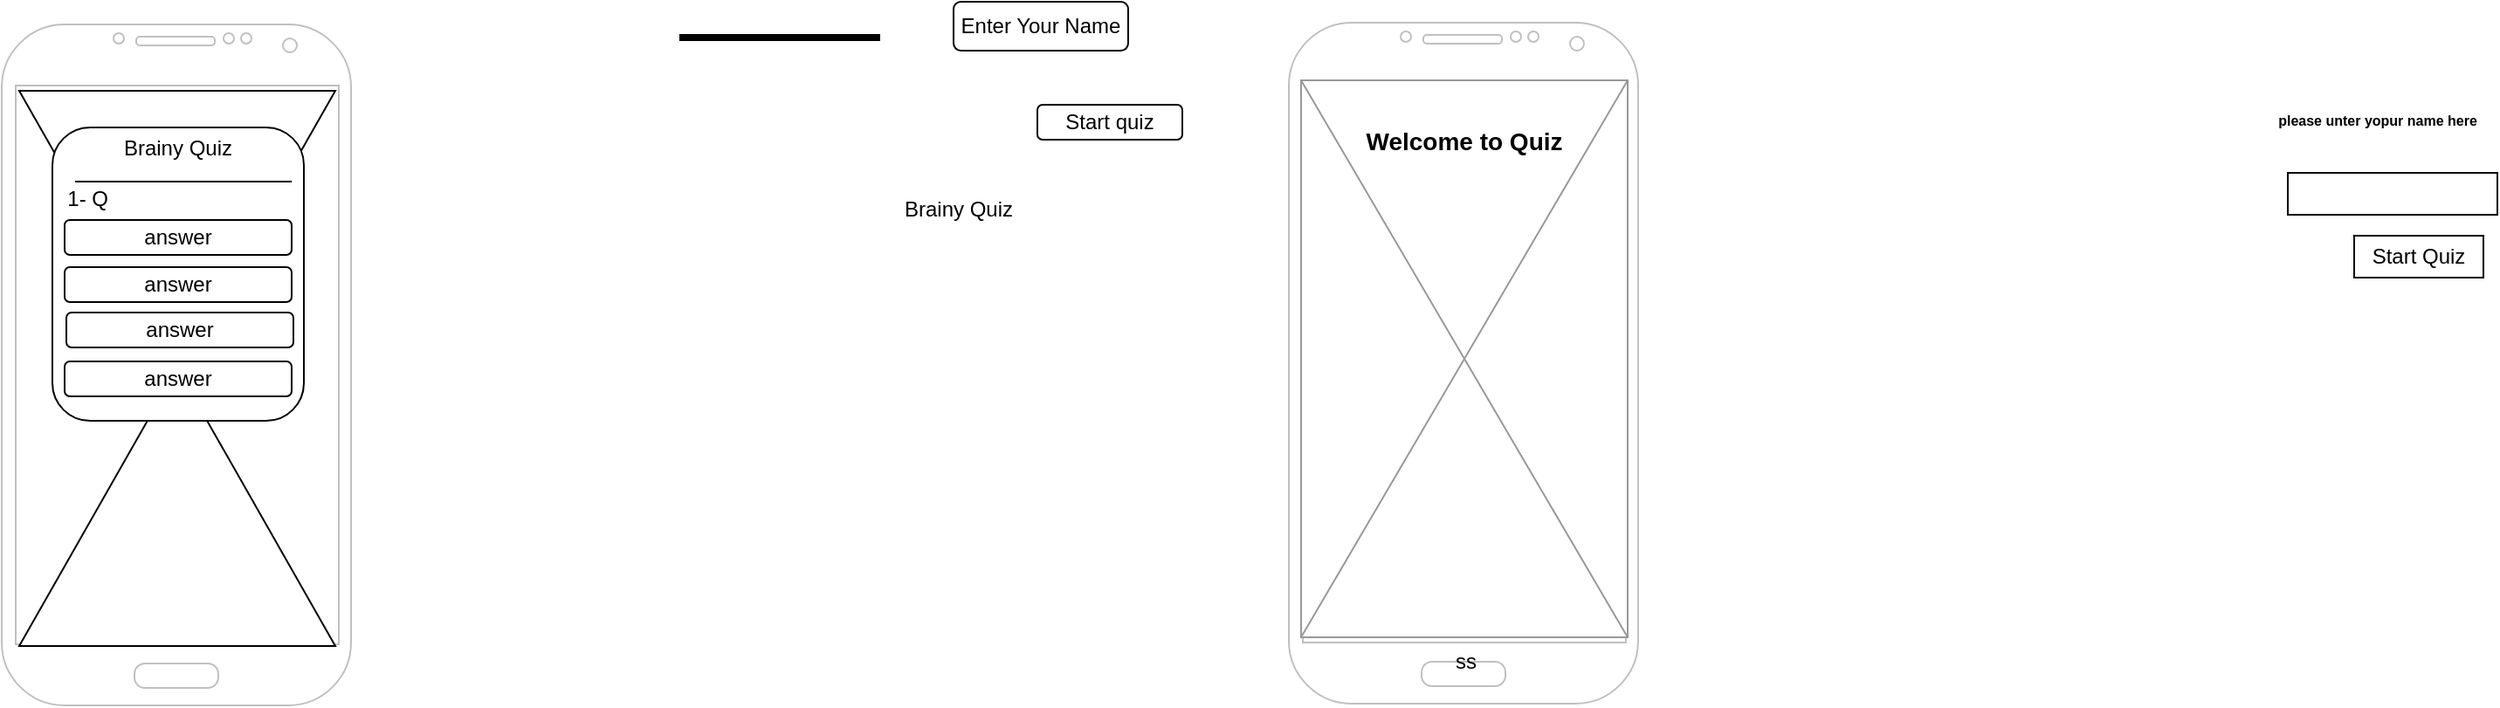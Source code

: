 <mxfile version="24.4.14" type="github">
  <diagram name="Page-1" id="_FJG84wBGslqLx2w_xgk">
    <mxGraphModel dx="1900" dy="522" grid="0" gridSize="12" guides="0" tooltips="1" connect="1" arrows="1" fold="1" page="1" pageScale="1" pageWidth="850" pageHeight="1100" math="0" shadow="0">
      <root>
        <mxCell id="0" />
        <mxCell id="1" parent="0" />
        <mxCell id="fo2JIroHJ2V1PISyJv4f-11" value="" style="verticalLabelPosition=bottom;verticalAlign=top;html=1;shadow=0;dashed=0;strokeWidth=1;shape=mxgraph.android.phone2;strokeColor=#c0c0c0;" parent="1" vertex="1">
          <mxGeometry x="323" y="76" width="200" height="390" as="geometry" />
        </mxCell>
        <mxCell id="fo2JIroHJ2V1PISyJv4f-20" value="&lt;i&gt;&lt;font style=&quot;font-size: 6px;&quot;&gt;Please&amp;nbsp; inter your name here&lt;/font&gt;&lt;/i&gt;" style="text;html=1;align=center;verticalAlign=middle;resizable=0;points=[];autosize=1;strokeColor=none;fillColor=none;" parent="1" vertex="1">
          <mxGeometry x="363" y="116" width="108" height="24" as="geometry" />
        </mxCell>
        <mxCell id="fo2JIroHJ2V1PISyJv4f-35" value="ss" style="verticalLabelPosition=bottom;shadow=0;dashed=0;align=center;html=1;verticalAlign=top;strokeWidth=1;shape=mxgraph.mockup.graphics.simpleIcon;strokeColor=#999999;" parent="1" vertex="1">
          <mxGeometry x="330" y="109" width="187" height="319" as="geometry" />
        </mxCell>
        <mxCell id="fo2JIroHJ2V1PISyJv4f-58" value="&lt;font style=&quot;font-size: 14px;&quot;&gt;Welcome to Quiz&lt;/font&gt;" style="text;strokeColor=none;fillColor=none;html=1;fontSize=24;fontStyle=1;verticalAlign=middle;align=center;" parent="1" vertex="1">
          <mxGeometry x="373" y="121" width="100" height="40" as="geometry" />
        </mxCell>
        <mxCell id="fo2JIroHJ2V1PISyJv4f-60" value="&lt;font style=&quot;font-size: 8px;&quot;&gt;please unter yopur name here&lt;/font&gt;" style="text;strokeColor=none;fillColor=none;html=1;fontSize=24;fontStyle=1;verticalAlign=middle;align=center;" parent="1" vertex="1">
          <mxGeometry x="896" y="107" width="100" height="40" as="geometry" />
        </mxCell>
        <mxCell id="fo2JIroHJ2V1PISyJv4f-62" value="" style="rounded=0;whiteSpace=wrap;html=1;" parent="1" vertex="1">
          <mxGeometry x="895" y="162" width="120" height="24" as="geometry" />
        </mxCell>
        <mxCell id="fo2JIroHJ2V1PISyJv4f-63" value="Start Quiz" style="rounded=0;whiteSpace=wrap;html=1;" parent="1" vertex="1">
          <mxGeometry x="933" y="198" width="74" height="24" as="geometry" />
        </mxCell>
        <mxCell id="fo2JIroHJ2V1PISyJv4f-64" style="edgeStyle=orthogonalEdgeStyle;rounded=0;orthogonalLoop=1;jettySize=auto;html=1;exitX=0.5;exitY=1;exitDx=0;exitDy=0;" parent="1" source="fo2JIroHJ2V1PISyJv4f-62" target="fo2JIroHJ2V1PISyJv4f-62" edge="1">
          <mxGeometry relative="1" as="geometry" />
        </mxCell>
        <mxCell id="sQbn4xsS1etfO3Ojxt6Q-1" value="" style="verticalLabelPosition=bottom;verticalAlign=top;html=1;shadow=0;dashed=0;strokeWidth=1;shape=mxgraph.android.phone2;strokeColor=#c0c0c0;" vertex="1" parent="1">
          <mxGeometry x="-414" y="77" width="200" height="390" as="geometry" />
        </mxCell>
        <mxCell id="sQbn4xsS1etfO3Ojxt6Q-4" value="" style="shape=collate;html=1;" vertex="1" parent="1">
          <mxGeometry x="-404" y="115" width="181" height="318" as="geometry" />
        </mxCell>
        <mxCell id="sQbn4xsS1etfO3Ojxt6Q-5" value="Enter Your Name" style="rounded=1;whiteSpace=wrap;html=1;" vertex="1" parent="1">
          <mxGeometry x="131" y="64" width="100" height="28" as="geometry" />
        </mxCell>
        <mxCell id="sQbn4xsS1etfO3Ojxt6Q-11" value="Start quiz" style="rounded=1;whiteSpace=wrap;html=1;" vertex="1" parent="1">
          <mxGeometry x="179" y="123" width="83" height="20" as="geometry" />
        </mxCell>
        <mxCell id="sQbn4xsS1etfO3Ojxt6Q-14" value="" style="shape=table;startSize=0;container=1;collapsible=1;childLayout=tableLayout;fixedRows=1;rowLines=0;fontStyle=0;align=center;resizeLast=1;strokeColor=none;fillColor=none;collapsible=0;whiteSpace=wrap;html=1;" vertex="1" parent="1">
          <mxGeometry x="65" y="167" width="180" height="30" as="geometry" />
        </mxCell>
        <mxCell id="sQbn4xsS1etfO3Ojxt6Q-15" value="" style="shape=tableRow;horizontal=0;startSize=0;swimlaneHead=0;swimlaneBody=0;fillColor=none;collapsible=0;dropTarget=0;points=[[0,0.5],[1,0.5]];portConstraint=eastwest;top=0;left=0;right=0;bottom=0;" vertex="1" parent="sQbn4xsS1etfO3Ojxt6Q-14">
          <mxGeometry width="180" height="30" as="geometry" />
        </mxCell>
        <mxCell id="sQbn4xsS1etfO3Ojxt6Q-16" value="" style="shape=partialRectangle;connectable=0;fillColor=none;top=0;left=0;bottom=0;right=0;editable=1;overflow=hidden;" vertex="1" parent="sQbn4xsS1etfO3Ojxt6Q-15">
          <mxGeometry width="30" height="30" as="geometry">
            <mxRectangle width="30" height="30" as="alternateBounds" />
          </mxGeometry>
        </mxCell>
        <mxCell id="sQbn4xsS1etfO3Ojxt6Q-17" value="Brainy Quiz" style="shape=partialRectangle;connectable=0;fillColor=none;top=0;left=0;bottom=0;right=0;align=left;spacingLeft=6;overflow=hidden;" vertex="1" parent="sQbn4xsS1etfO3Ojxt6Q-15">
          <mxGeometry x="30" width="150" height="30" as="geometry">
            <mxRectangle width="150" height="30" as="alternateBounds" />
          </mxGeometry>
        </mxCell>
        <mxCell id="sQbn4xsS1etfO3Ojxt6Q-19" value="&lt;div&gt;&lt;br&gt;&lt;/div&gt;&lt;div&gt;&lt;br&gt;&lt;/div&gt;&lt;div&gt;&lt;br&gt;&lt;/div&gt;Brainy Quiz&lt;div&gt;&lt;br&gt;&lt;div&gt;&lt;span style=&quot;background-color: initial;&quot;&gt;&amp;nbsp;1- Q&amp;nbsp; &amp;nbsp; &amp;nbsp; &amp;nbsp;&amp;nbsp;&lt;/span&gt;&lt;span style=&quot;background-color: initial;&quot;&gt;&amp;nbsp; &amp;nbsp; &amp;nbsp; &amp;nbsp; &amp;nbsp; &amp;nbsp; &amp;nbsp; &amp;nbsp; &amp;nbsp; &amp;nbsp; &amp;nbsp; &amp;nbsp;&amp;nbsp;&lt;/span&gt;&lt;br&gt;&lt;/div&gt;&lt;div&gt;&lt;span style=&quot;background-color: initial;&quot;&gt;&amp;nbsp; &amp;nbsp;&amp;nbsp;&lt;/span&gt;&lt;/div&gt;&lt;div&gt;&lt;span style=&quot;background-color: initial;&quot;&gt;&lt;br&gt;&lt;/span&gt;&lt;/div&gt;&lt;div&gt;&lt;span style=&quot;background-color: initial;&quot;&gt;&amp;nbsp; &amp;nbsp; &amp;nbsp; &amp;nbsp; &amp;nbsp; &amp;nbsp; &amp;nbsp; &amp;nbsp; &amp;nbsp; &amp;nbsp; &amp;nbsp; &amp;nbsp; &amp;nbsp; &amp;nbsp; &amp;nbsp; &amp;nbsp; &amp;nbsp; &amp;nbsp; &amp;nbsp; &amp;nbsp; &amp;nbsp;&lt;/span&gt;&lt;/div&gt;&lt;div&gt;&lt;br&gt;&lt;/div&gt;&lt;div&gt;&lt;br&gt;&lt;/div&gt;&lt;div&gt;&lt;br&gt;&lt;/div&gt;&lt;div&gt;&lt;br&gt;&lt;/div&gt;&lt;div&gt;&lt;br&gt;&lt;/div&gt;&lt;div&gt;&lt;br&gt;&lt;/div&gt;&lt;div&gt;&lt;br&gt;&lt;/div&gt;&lt;div&gt;&lt;br&gt;&lt;/div&gt;&lt;/div&gt;" style="rounded=1;whiteSpace=wrap;html=1;" vertex="1" parent="1">
          <mxGeometry x="-385" y="136" width="144" height="168" as="geometry" />
        </mxCell>
        <mxCell id="sQbn4xsS1etfO3Ojxt6Q-20" value="answer" style="rounded=1;whiteSpace=wrap;html=1;" vertex="1" parent="1">
          <mxGeometry x="-378" y="189" width="130" height="20" as="geometry" />
        </mxCell>
        <mxCell id="sQbn4xsS1etfO3Ojxt6Q-21" value="answer" style="rounded=1;whiteSpace=wrap;html=1;" vertex="1" parent="1">
          <mxGeometry x="-378" y="216" width="130" height="20" as="geometry" />
        </mxCell>
        <mxCell id="sQbn4xsS1etfO3Ojxt6Q-22" value="answer" style="rounded=1;whiteSpace=wrap;html=1;" vertex="1" parent="1">
          <mxGeometry x="-377" y="242" width="130" height="20" as="geometry" />
        </mxCell>
        <mxCell id="sQbn4xsS1etfO3Ojxt6Q-23" value="answer" style="rounded=1;whiteSpace=wrap;html=1;" vertex="1" parent="1">
          <mxGeometry x="-378" y="270" width="130" height="20" as="geometry" />
        </mxCell>
        <mxCell id="sQbn4xsS1etfO3Ojxt6Q-24" value="" style="line;strokeWidth=4;html=1;perimeter=backbonePerimeter;points=[];outlineConnect=0;" vertex="1" parent="1">
          <mxGeometry x="-26" y="82" width="115" height="5" as="geometry" />
        </mxCell>
        <mxCell id="sQbn4xsS1etfO3Ojxt6Q-26" value="" style="endArrow=none;html=1;rounded=0;" edge="1" parent="1">
          <mxGeometry relative="1" as="geometry">
            <mxPoint x="-372" y="167" as="sourcePoint" />
            <mxPoint x="-248" y="167" as="targetPoint" />
          </mxGeometry>
        </mxCell>
      </root>
    </mxGraphModel>
  </diagram>
</mxfile>
